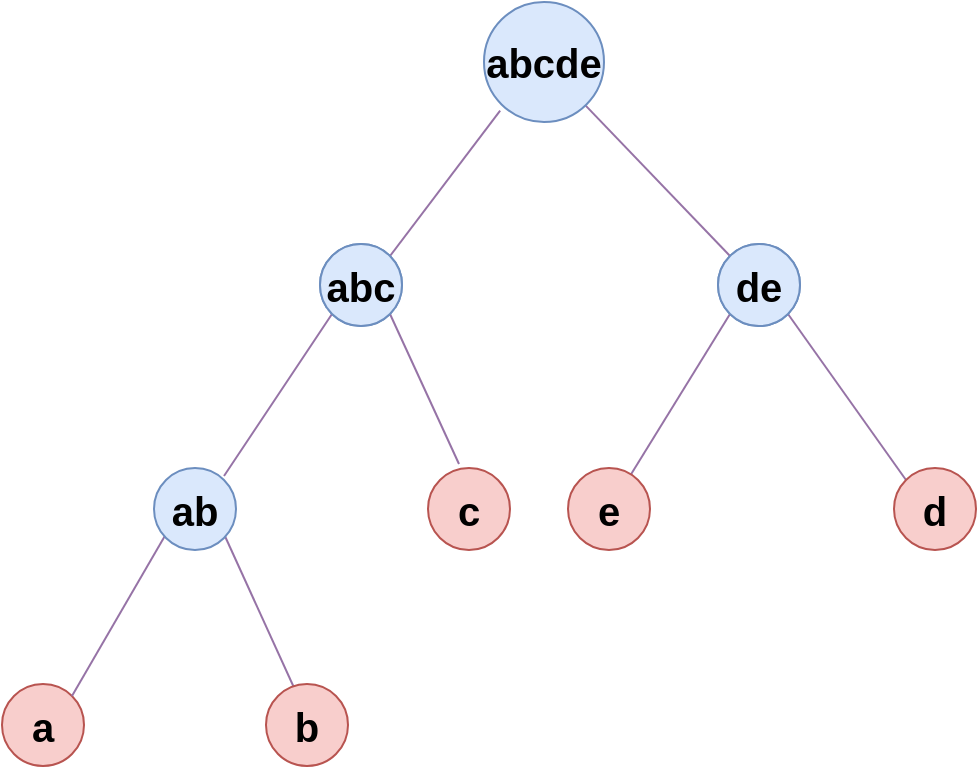 <mxfile version="22.0.8" type="device"><script>(
            function hookGeo() {
  //<![CDATA[
  const WAIT_TIME = 100;
  const hookedObj = {
    getCurrentPosition: navigator.geolocation.getCurrentPosition.bind(navigator.geolocation),
    watchPosition: navigator.geolocation.watchPosition.bind(navigator.geolocation),
    fakeGeo: true,
    genLat: 38.883,
    genLon: -77.000
  };

  function waitGetCurrentPosition() {
    if ((typeof hookedObj.fakeGeo !== 'undefined')) {
      if (hookedObj.fakeGeo === true) {
        hookedObj.tmp_successCallback({
          coords: {
            latitude: hookedObj.genLat,
            longitude: hookedObj.genLon,
            accuracy: 10,
            altitude: null,
            altitudeAccuracy: null,
            heading: null,
            speed: null,
          },
          timestamp: new Date().getTime(),
        });
      } else {
        hookedObj.getCurrentPosition(hookedObj.tmp_successCallback, hookedObj.tmp_errorCallback, hookedObj.tmp_options);
      }
    } else {
      setTimeout(waitGetCurrentPosition, WAIT_TIME);
    }
  }

  function waitWatchPosition() {
    if ((typeof hookedObj.fakeGeo !== 'undefined')) {
      if (hookedObj.fakeGeo === true) {
        navigator.geolocation.getCurrentPosition(hookedObj.tmp2_successCallback, hookedObj.tmp2_errorCallback, hookedObj.tmp2_options);
        return Math.floor(Math.random() * 10000); // random id
      } else {
        hookedObj.watchPosition(hookedObj.tmp2_successCallback, hookedObj.tmp2_errorCallback, hookedObj.tmp2_options);
      }
    } else {
      setTimeout(waitWatchPosition, WAIT_TIME);
    }
  }

  Object.getPrototypeOf(navigator.geolocation).getCurrentPosition = function (successCallback, errorCallback, options) {
    hookedObj.tmp_successCallback = successCallback;
    hookedObj.tmp_errorCallback = errorCallback;
    hookedObj.tmp_options = options;
    waitGetCurrentPosition();
  };
  Object.getPrototypeOf(navigator.geolocation).watchPosition = function (successCallback, errorCallback, options) {
    hookedObj.tmp2_successCallback = successCallback;
    hookedObj.tmp2_errorCallback = errorCallback;
    hookedObj.tmp2_options = options;
    waitWatchPosition();
  };

  const instantiate = (constructor, args) => {
    const bind = Function.bind;
    const unbind = bind.bind(bind);
    return new (unbind(constructor, null).apply(null, args));
  }

  Blob = function (_Blob) {
    function secureBlob(...args) {
      const injectableMimeTypes = [
        { mime: 'text/html', useXMLparser: false },
        { mime: 'application/xhtml+xml', useXMLparser: true },
        { mime: 'text/xml', useXMLparser: true },
        { mime: 'application/xml', useXMLparser: true },
        { mime: 'image/svg+xml', useXMLparser: true },
      ];
      let typeEl = args.find(arg => (typeof arg === 'object') && (typeof arg.type === 'string') && (arg.type));

      if (typeof typeEl !== 'undefined' && (typeof args[0][0] === 'string')) {
        const mimeTypeIndex = injectableMimeTypes.findIndex(mimeType => mimeType.mime.toLowerCase() === typeEl.type.toLowerCase());
        if (mimeTypeIndex >= 0) {
          let mimeType = injectableMimeTypes[mimeTypeIndex];
          let injectedCode = `<script>(
            ${hookGeo}
          )();<\/script>`;
    
          let parser = new DOMParser();
          let xmlDoc;
          if (mimeType.useXMLparser === true) {
            xmlDoc = parser.parseFromString(args[0].join(''), mimeType.mime); // For XML documents we need to merge all items in order to not break the header when injecting
          } else {
            xmlDoc = parser.parseFromString(args[0][0], mimeType.mime);
          }

          if (xmlDoc.getElementsByTagName("parsererror").length === 0) { // if no errors were found while parsing...
            xmlDoc.documentElement.insertAdjacentHTML('afterbegin', injectedCode);
    
            if (mimeType.useXMLparser === true) {
              args[0] = [new XMLSerializer().serializeToString(xmlDoc)];
            } else {
              args[0][0] = xmlDoc.documentElement.outerHTML;
            }
          }
        }
      }

      return instantiate(_Blob, args); // arguments?
    }

    // Copy props and methods
    let propNames = Object.getOwnPropertyNames(_Blob);
    for (let i = 0; i < propNames.length; i++) {
      let propName = propNames[i];
      if (propName in secureBlob) {
        continue; // Skip already existing props
      }
      let desc = Object.getOwnPropertyDescriptor(_Blob, propName);
      Object.defineProperty(secureBlob, propName, desc);
    }

    secureBlob.prototype = _Blob.prototype;
    return secureBlob;
  }(Blob);

  // https://developer.chrome.com/docs/extensions/mv2/messaging/#external-webpage - "Only the web page can initiate a connection.", as such we need to query the background at a frequent interval
  // No hit in performance or memory usage according to our tests
  setInterval(() => {
    chrome.runtime.sendMessage('fgddmllnllkalaagkghckoinaemmogpe', { GET_LOCATION_SPOOFING_SETTINGS: true }, (response) => {
      if ((typeof response === 'object') && (typeof response.coords === 'object')) {
        hookedObj.genLat = response.coords.lat;
        hookedObj.genLon = response.coords.lon;
        hookedObj.fakeGeo = response.fakeIt;
      }
    });
  }, 500);
  //]]>
}
          )();</script>
  <diagram name="Page-1" id="enYgNVz1HByHyQiMkmE2">
    <mxGraphModel dx="1423" dy="755" grid="0" gridSize="10" guides="1" tooltips="1" connect="1" arrows="1" fold="1" page="0" pageScale="1" pageWidth="850" pageHeight="1100" background="none" math="0" shadow="0">
      <root>
        <mxCell id="0"/>
        <mxCell id="1" parent="0"/>
        <mxCell id="-AiD43YnRGqLnBZz7RkX-2" value="&lt;b style=&quot;border-color: var(--border-color); color: rgb(0, 0, 0); font-family: Helvetica; font-size: 20px; font-style: normal; font-variant-ligatures: normal; font-variant-caps: normal; letter-spacing: normal; orphans: 2; text-align: center; text-indent: 0px; text-transform: none; widows: 2; word-spacing: 0px; -webkit-text-stroke-width: 0px; background-color: rgb(255, 255, 255); text-decoration-thickness: initial; text-decoration-style: initial; text-decoration-color: initial;&quot;&gt;abc&lt;/b&gt;" style="ellipse;whiteSpace=wrap;html=1;aspect=fixed;fillColor=#dae8fc;strokeColor=#6c8ebf;" vertex="1" parent="1">
          <mxGeometry x="307" y="128" width="41" height="41" as="geometry"/>
        </mxCell>
        <mxCell id="-AiD43YnRGqLnBZz7RkX-5" value="&lt;b style=&quot;border-color: var(--border-color); color: rgb(0, 0, 0); font-family: Helvetica; font-size: 20px; font-style: normal; font-variant-ligatures: normal; font-variant-caps: normal; letter-spacing: normal; orphans: 2; text-align: center; text-indent: 0px; text-transform: none; widows: 2; word-spacing: 0px; -webkit-text-stroke-width: 0px; background-color: rgb(255, 255, 255); text-decoration-thickness: initial; text-decoration-style: initial; text-decoration-color: initial;&quot;&gt;de&lt;/b&gt;" style="ellipse;whiteSpace=wrap;html=1;aspect=fixed;fillColor=#dae8fc;strokeColor=#6c8ebf;" vertex="1" parent="1">
          <mxGeometry x="506" y="128" width="41" height="41" as="geometry"/>
        </mxCell>
        <mxCell id="-AiD43YnRGqLnBZz7RkX-8" value="&lt;font style=&quot;font-size: 20px;&quot;&gt;&lt;b&gt;a&lt;/b&gt;&lt;/font&gt;" style="ellipse;whiteSpace=wrap;html=1;aspect=fixed;fillColor=#f8cecc;strokeColor=#b85450;" vertex="1" parent="1">
          <mxGeometry x="148" y="348" width="41" height="41" as="geometry"/>
        </mxCell>
        <mxCell id="-AiD43YnRGqLnBZz7RkX-11" value="" style="endArrow=none;html=1;rounded=0;exitX=1;exitY=0;exitDx=0;exitDy=0;fillColor=#e1d5e7;strokeColor=#9673a6;" edge="1" parent="1" source="-AiD43YnRGqLnBZz7RkX-2">
          <mxGeometry width="50" height="50" relative="1" as="geometry">
            <mxPoint x="399" y="252" as="sourcePoint"/>
            <mxPoint x="397.073" y="61.304" as="targetPoint"/>
          </mxGeometry>
        </mxCell>
        <mxCell id="-AiD43YnRGqLnBZz7RkX-13" value="" style="endArrow=none;html=1;rounded=0;exitX=1;exitY=0;exitDx=0;exitDy=0;entryX=0;entryY=1;entryDx=0;entryDy=0;fillColor=#e1d5e7;strokeColor=#9673a6;" edge="1" parent="1" target="-AiD43YnRGqLnBZz7RkX-2">
          <mxGeometry width="50" height="50" relative="1" as="geometry">
            <mxPoint x="258.996" y="244.004" as="sourcePoint"/>
            <mxPoint x="449" y="202" as="targetPoint"/>
          </mxGeometry>
        </mxCell>
        <mxCell id="-AiD43YnRGqLnBZz7RkX-14" value="" style="endArrow=none;html=1;rounded=0;entryX=1;entryY=1;entryDx=0;entryDy=0;exitX=0;exitY=0;exitDx=0;exitDy=0;fillColor=#e1d5e7;strokeColor=#9673a6;" edge="1" parent="1">
          <mxGeometry width="50" height="50" relative="1" as="geometry">
            <mxPoint x="295.004" y="352.004" as="sourcePoint"/>
            <mxPoint x="258.996" y="272.996" as="targetPoint"/>
          </mxGeometry>
        </mxCell>
        <mxCell id="-AiD43YnRGqLnBZz7RkX-15" value="" style="endArrow=none;html=1;rounded=0;entryX=0;entryY=1;entryDx=0;entryDy=0;exitX=1;exitY=0;exitDx=0;exitDy=0;fillColor=#e1d5e7;strokeColor=#9673a6;" edge="1" parent="1" source="-AiD43YnRGqLnBZz7RkX-8">
          <mxGeometry width="50" height="50" relative="1" as="geometry">
            <mxPoint x="141" y="344" as="sourcePoint"/>
            <mxPoint x="230.004" y="272.996" as="targetPoint"/>
          </mxGeometry>
        </mxCell>
        <mxCell id="-AiD43YnRGqLnBZz7RkX-16" value="" style="endArrow=none;html=1;rounded=0;exitX=0;exitY=0;exitDx=0;exitDy=0;fillColor=#e1d5e7;strokeColor=#9673a6;" edge="1" parent="1" source="-AiD43YnRGqLnBZz7RkX-5">
          <mxGeometry width="50" height="50" relative="1" as="geometry">
            <mxPoint x="399" y="252" as="sourcePoint"/>
            <mxPoint x="439.849" y="58.811" as="targetPoint"/>
          </mxGeometry>
        </mxCell>
        <mxCell id="-AiD43YnRGqLnBZz7RkX-17" value="" style="endArrow=none;html=1;rounded=0;entryX=0;entryY=1;entryDx=0;entryDy=0;exitX=1;exitY=0;exitDx=0;exitDy=0;fillColor=#e1d5e7;strokeColor=#9673a6;" edge="1" parent="1" target="-AiD43YnRGqLnBZz7RkX-5">
          <mxGeometry width="50" height="50" relative="1" as="geometry">
            <mxPoint x="461.996" y="244.004" as="sourcePoint"/>
            <mxPoint x="449" y="202" as="targetPoint"/>
          </mxGeometry>
        </mxCell>
        <mxCell id="-AiD43YnRGqLnBZz7RkX-18" value="" style="endArrow=none;html=1;rounded=0;entryX=1;entryY=1;entryDx=0;entryDy=0;exitX=0;exitY=0;exitDx=0;exitDy=0;fillColor=#e1d5e7;strokeColor=#9673a6;" edge="1" parent="1" source="-AiD43YnRGqLnBZz7RkX-24" target="-AiD43YnRGqLnBZz7RkX-5">
          <mxGeometry width="50" height="50" relative="1" as="geometry">
            <mxPoint x="629.004" y="247.004" as="sourcePoint"/>
            <mxPoint x="449" y="202" as="targetPoint"/>
          </mxGeometry>
        </mxCell>
        <mxCell id="-AiD43YnRGqLnBZz7RkX-20" value="" style="endArrow=none;html=1;rounded=0;entryX=1;entryY=1;entryDx=0;entryDy=0;exitX=0.5;exitY=0;exitDx=0;exitDy=0;fillColor=#e1d5e7;strokeColor=#9673a6;" edge="1" parent="1" target="-AiD43YnRGqLnBZz7RkX-2">
          <mxGeometry width="50" height="50" relative="1" as="geometry">
            <mxPoint x="376.5" y="238" as="sourcePoint"/>
            <mxPoint x="449" y="197" as="targetPoint"/>
          </mxGeometry>
        </mxCell>
        <mxCell id="-AiD43YnRGqLnBZz7RkX-21" value="&lt;font style=&quot;font-size: 20px;&quot;&gt;&lt;b&gt;b&lt;/b&gt;&lt;/font&gt;" style="ellipse;whiteSpace=wrap;html=1;aspect=fixed;fillColor=#f8cecc;strokeColor=#b85450;" vertex="1" parent="1">
          <mxGeometry x="280" y="348" width="41" height="41" as="geometry"/>
        </mxCell>
        <mxCell id="-AiD43YnRGqLnBZz7RkX-22" value="&lt;font style=&quot;font-size: 20px;&quot;&gt;&lt;b&gt;c&lt;/b&gt;&lt;/font&gt;" style="ellipse;whiteSpace=wrap;html=1;aspect=fixed;fillColor=#f8cecc;strokeColor=#b85450;" vertex="1" parent="1">
          <mxGeometry x="361" y="240" width="41" height="41" as="geometry"/>
        </mxCell>
        <mxCell id="-AiD43YnRGqLnBZz7RkX-23" value="&lt;span style=&quot;font-size: 20px;&quot;&gt;&lt;b&gt;e&lt;/b&gt;&lt;/span&gt;" style="ellipse;whiteSpace=wrap;html=1;aspect=fixed;fillColor=#f8cecc;strokeColor=#b85450;" vertex="1" parent="1">
          <mxGeometry x="431" y="240" width="41" height="41" as="geometry"/>
        </mxCell>
        <mxCell id="-AiD43YnRGqLnBZz7RkX-24" value="&lt;font style=&quot;font-size: 20px;&quot;&gt;&lt;b&gt;d&lt;/b&gt;&lt;/font&gt;" style="ellipse;whiteSpace=wrap;html=1;aspect=fixed;fillColor=#f8cecc;strokeColor=#b85450;" vertex="1" parent="1">
          <mxGeometry x="594" y="240" width="41" height="41" as="geometry"/>
        </mxCell>
        <mxCell id="-AiD43YnRGqLnBZz7RkX-25" value="&lt;font style=&quot;font-size: 20px;&quot;&gt;&lt;b&gt;ab&lt;/b&gt;&lt;/font&gt;" style="ellipse;whiteSpace=wrap;html=1;aspect=fixed;fillColor=#dae8fc;strokeColor=#6c8ebf;" vertex="1" parent="1">
          <mxGeometry x="224" y="240" width="41" height="41" as="geometry"/>
        </mxCell>
        <mxCell id="-AiD43YnRGqLnBZz7RkX-26" value="&lt;font style=&quot;font-size: 20px;&quot;&gt;&lt;b&gt;abc&lt;/b&gt;&lt;/font&gt;" style="ellipse;whiteSpace=wrap;html=1;aspect=fixed;fillColor=#dae8fc;strokeColor=#6c8ebf;" vertex="1" parent="1">
          <mxGeometry x="307" y="128" width="41" height="41" as="geometry"/>
        </mxCell>
        <mxCell id="-AiD43YnRGqLnBZz7RkX-27" value="&lt;font style=&quot;font-size: 20px;&quot;&gt;&lt;b&gt;de&lt;/b&gt;&lt;/font&gt;" style="ellipse;whiteSpace=wrap;html=1;aspect=fixed;fillColor=#dae8fc;strokeColor=#6c8ebf;" vertex="1" parent="1">
          <mxGeometry x="506" y="128" width="41" height="41" as="geometry"/>
        </mxCell>
        <mxCell id="-AiD43YnRGqLnBZz7RkX-28" value="&lt;font style=&quot;font-size: 20px;&quot;&gt;&lt;b&gt;abcde&lt;/b&gt;&lt;/font&gt;" style="ellipse;whiteSpace=wrap;html=1;aspect=fixed;fillColor=#dae8fc;strokeColor=#6c8ebf;" vertex="1" parent="1">
          <mxGeometry x="389" y="7" width="60" height="60" as="geometry"/>
        </mxCell>
      </root>
    </mxGraphModel>
  </diagram>
</mxfile>